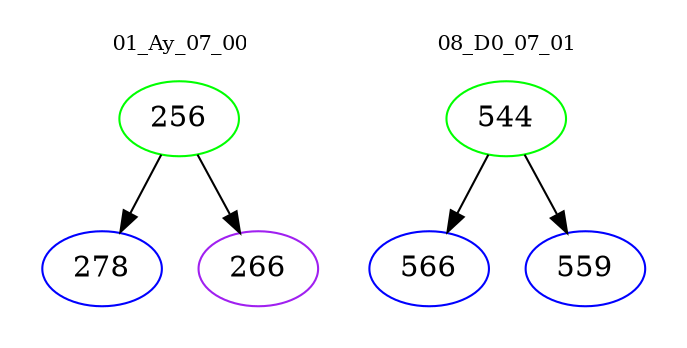 digraph{
subgraph cluster_0 {
color = white
label = "01_Ay_07_00";
fontsize=10;
T0_256 [label="256", color="green"]
T0_256 -> T0_278 [color="black"]
T0_278 [label="278", color="blue"]
T0_256 -> T0_266 [color="black"]
T0_266 [label="266", color="purple"]
}
subgraph cluster_1 {
color = white
label = "08_D0_07_01";
fontsize=10;
T1_544 [label="544", color="green"]
T1_544 -> T1_566 [color="black"]
T1_566 [label="566", color="blue"]
T1_544 -> T1_559 [color="black"]
T1_559 [label="559", color="blue"]
}
}
